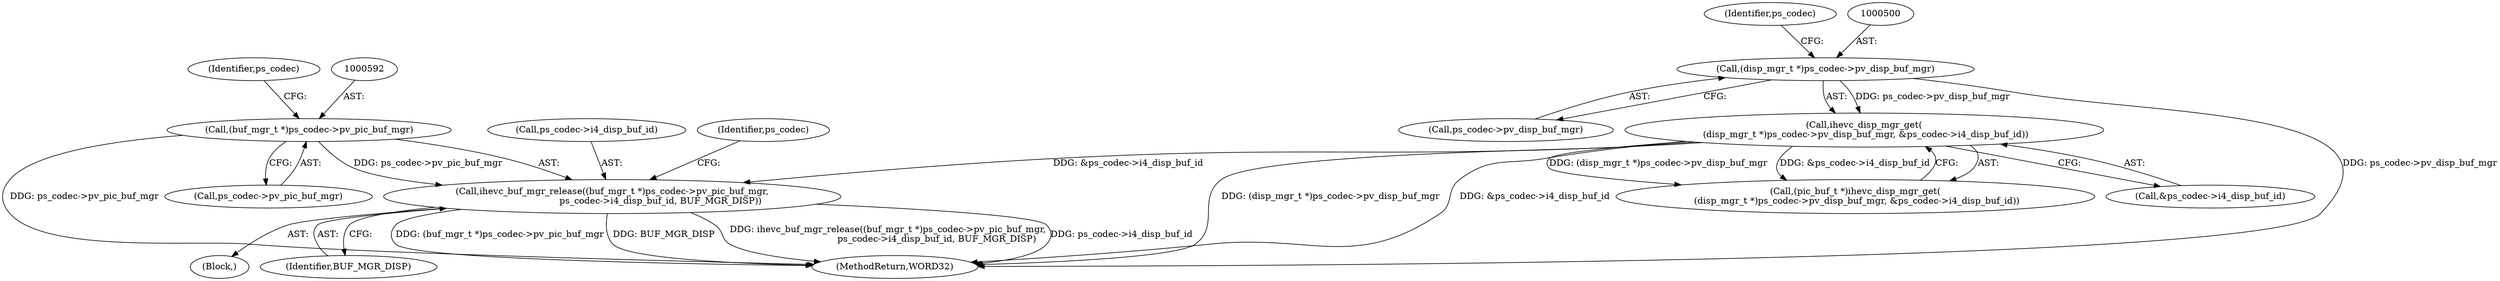 digraph "0_Android_87fb7909c49e6a4510ba86ace1ffc83459c7e1b9@pointer" {
"1000590" [label="(Call,ihevc_buf_mgr_release((buf_mgr_t *)ps_codec->pv_pic_buf_mgr,\n                                  ps_codec->i4_disp_buf_id, BUF_MGR_DISP))"];
"1000591" [label="(Call,(buf_mgr_t *)ps_codec->pv_pic_buf_mgr)"];
"1000498" [label="(Call,ihevc_disp_mgr_get(\n (disp_mgr_t *)ps_codec->pv_disp_buf_mgr, &ps_codec->i4_disp_buf_id))"];
"1000499" [label="(Call,(disp_mgr_t *)ps_codec->pv_disp_buf_mgr)"];
"1000499" [label="(Call,(disp_mgr_t *)ps_codec->pv_disp_buf_mgr)"];
"1001903" [label="(MethodReturn,WORD32)"];
"1000498" [label="(Call,ihevc_disp_mgr_get(\n (disp_mgr_t *)ps_codec->pv_disp_buf_mgr, &ps_codec->i4_disp_buf_id))"];
"1000524" [label="(Block,)"];
"1000590" [label="(Call,ihevc_buf_mgr_release((buf_mgr_t *)ps_codec->pv_pic_buf_mgr,\n                                  ps_codec->i4_disp_buf_id, BUF_MGR_DISP))"];
"1000599" [label="(Identifier,BUF_MGR_DISP)"];
"1000501" [label="(Call,ps_codec->pv_disp_buf_mgr)"];
"1000591" [label="(Call,(buf_mgr_t *)ps_codec->pv_pic_buf_mgr)"];
"1000504" [label="(Call,&ps_codec->i4_disp_buf_id)"];
"1000596" [label="(Call,ps_codec->i4_disp_buf_id)"];
"1000601" [label="(Identifier,ps_codec)"];
"1000593" [label="(Call,ps_codec->pv_pic_buf_mgr)"];
"1000506" [label="(Identifier,ps_codec)"];
"1000496" [label="(Call,(pic_buf_t *)ihevc_disp_mgr_get(\n (disp_mgr_t *)ps_codec->pv_disp_buf_mgr, &ps_codec->i4_disp_buf_id))"];
"1000597" [label="(Identifier,ps_codec)"];
"1000590" -> "1000524"  [label="AST: "];
"1000590" -> "1000599"  [label="CFG: "];
"1000591" -> "1000590"  [label="AST: "];
"1000596" -> "1000590"  [label="AST: "];
"1000599" -> "1000590"  [label="AST: "];
"1000601" -> "1000590"  [label="CFG: "];
"1000590" -> "1001903"  [label="DDG: BUF_MGR_DISP"];
"1000590" -> "1001903"  [label="DDG: ihevc_buf_mgr_release((buf_mgr_t *)ps_codec->pv_pic_buf_mgr,\n                                  ps_codec->i4_disp_buf_id, BUF_MGR_DISP)"];
"1000590" -> "1001903"  [label="DDG: ps_codec->i4_disp_buf_id"];
"1000590" -> "1001903"  [label="DDG: (buf_mgr_t *)ps_codec->pv_pic_buf_mgr"];
"1000591" -> "1000590"  [label="DDG: ps_codec->pv_pic_buf_mgr"];
"1000498" -> "1000590"  [label="DDG: &ps_codec->i4_disp_buf_id"];
"1000591" -> "1000593"  [label="CFG: "];
"1000592" -> "1000591"  [label="AST: "];
"1000593" -> "1000591"  [label="AST: "];
"1000597" -> "1000591"  [label="CFG: "];
"1000591" -> "1001903"  [label="DDG: ps_codec->pv_pic_buf_mgr"];
"1000498" -> "1000496"  [label="AST: "];
"1000498" -> "1000504"  [label="CFG: "];
"1000499" -> "1000498"  [label="AST: "];
"1000504" -> "1000498"  [label="AST: "];
"1000496" -> "1000498"  [label="CFG: "];
"1000498" -> "1001903"  [label="DDG: (disp_mgr_t *)ps_codec->pv_disp_buf_mgr"];
"1000498" -> "1001903"  [label="DDG: &ps_codec->i4_disp_buf_id"];
"1000498" -> "1000496"  [label="DDG: (disp_mgr_t *)ps_codec->pv_disp_buf_mgr"];
"1000498" -> "1000496"  [label="DDG: &ps_codec->i4_disp_buf_id"];
"1000499" -> "1000498"  [label="DDG: ps_codec->pv_disp_buf_mgr"];
"1000499" -> "1000501"  [label="CFG: "];
"1000500" -> "1000499"  [label="AST: "];
"1000501" -> "1000499"  [label="AST: "];
"1000506" -> "1000499"  [label="CFG: "];
"1000499" -> "1001903"  [label="DDG: ps_codec->pv_disp_buf_mgr"];
}
